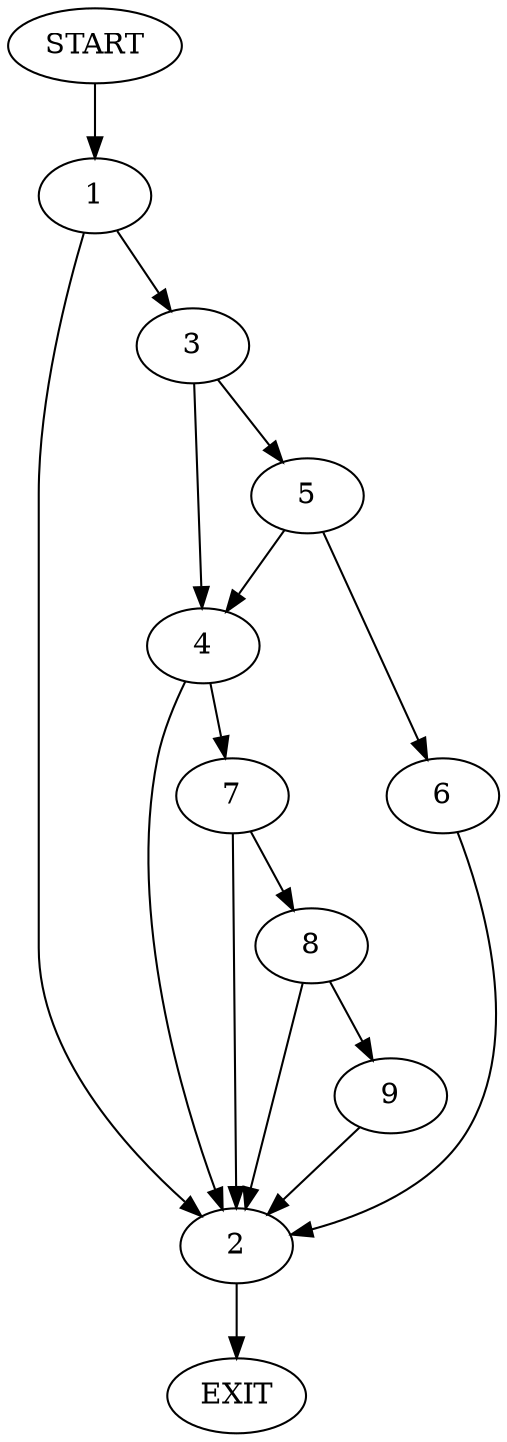 digraph {
0 [label="START"];
1;
2;
3;
4;
5;
6;
7;
8;
9;
10 [label="EXIT"];
0 -> 1;
1 -> 2;
1 -> 3;
3 -> 4;
3 -> 5;
2 -> 10;
5 -> 6;
5 -> 4;
4 -> 2;
4 -> 7;
6 -> 2;
7 -> 2;
7 -> 8;
8 -> 2;
8 -> 9;
9 -> 2;
}
